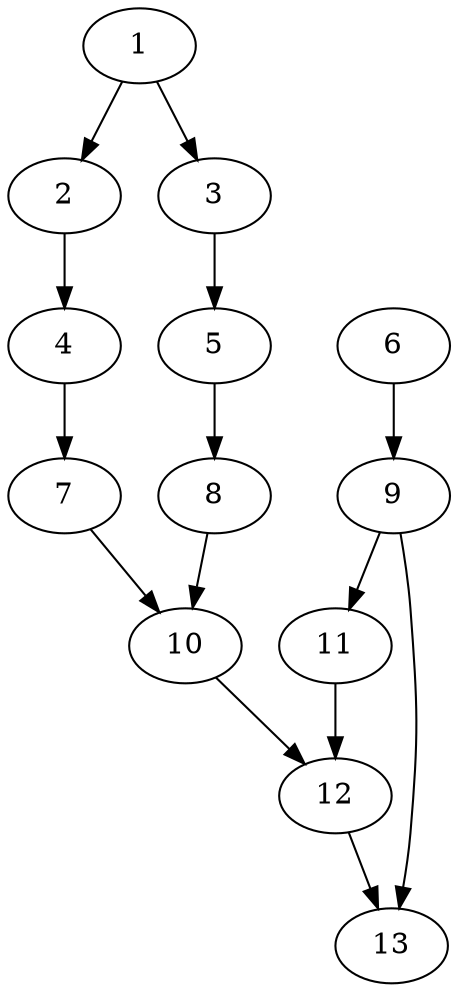 strict digraph  {
1;
2;
3;
4;
5;
7;
8;
6;
9;
10;
11;
13;
12;
1 -> 2;
1 -> 3;
2 -> 4;
3 -> 5;
4 -> 7;
5 -> 8;
7 -> 10;
8 -> 10;
6 -> 9;
9 -> 11;
9 -> 13;
10 -> 12;
11 -> 12;
12 -> 13;
}
